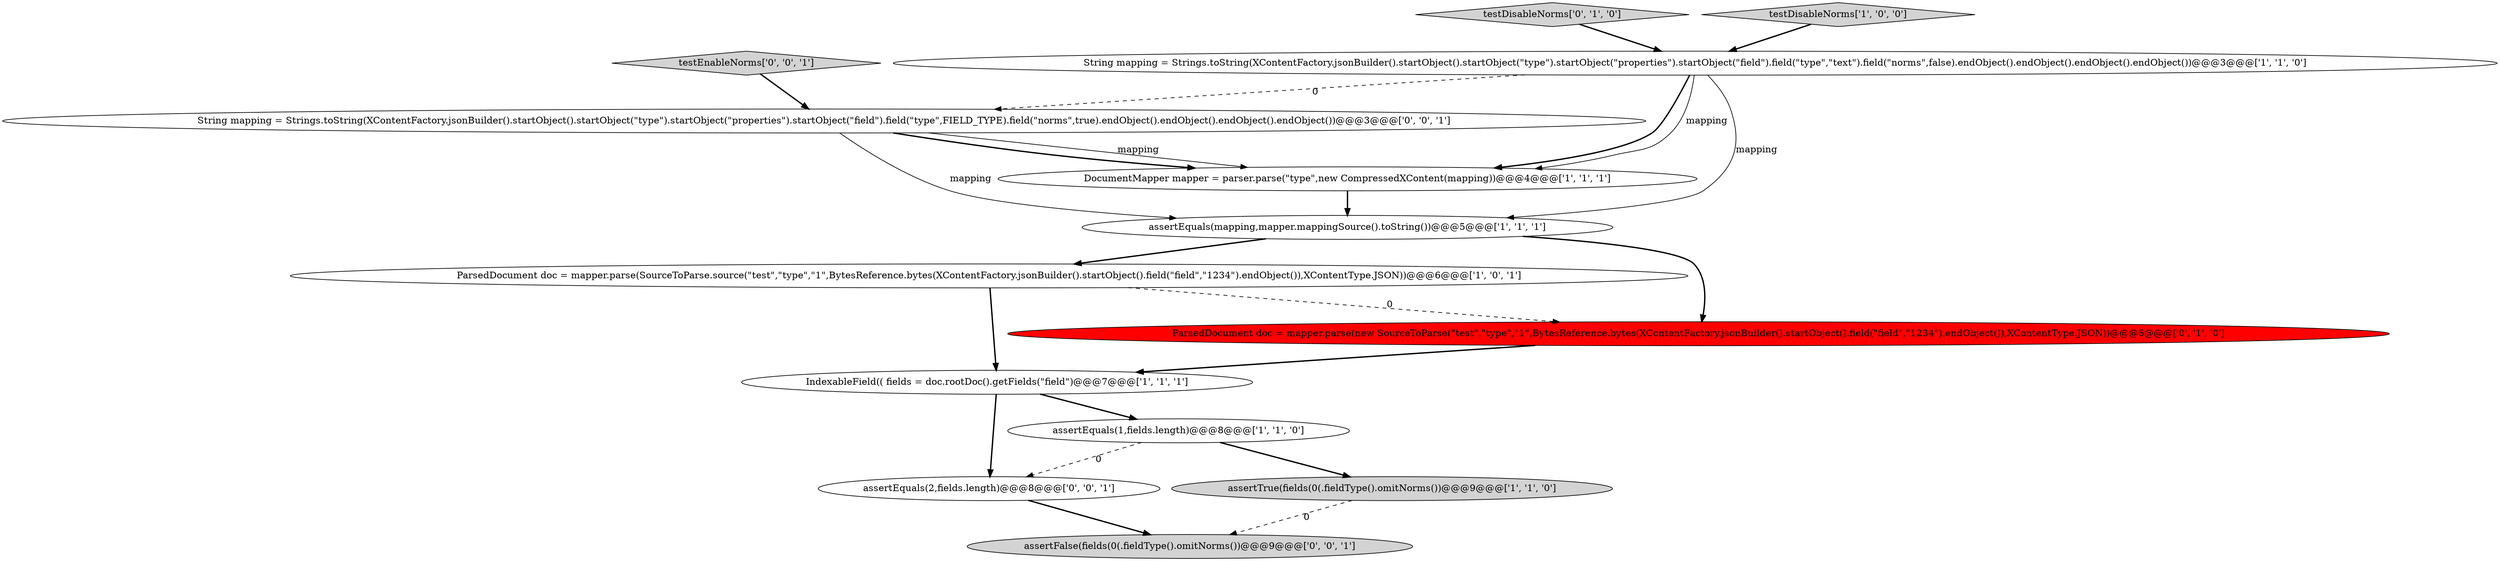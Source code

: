 digraph {
1 [style = filled, label = "ParsedDocument doc = mapper.parse(SourceToParse.source(\"test\",\"type\",\"1\",BytesReference.bytes(XContentFactory.jsonBuilder().startObject().field(\"field\",\"1234\").endObject()),XContentType.JSON))@@@6@@@['1', '0', '1']", fillcolor = white, shape = ellipse image = "AAA0AAABBB1BBB"];
3 [style = filled, label = "IndexableField(( fields = doc.rootDoc().getFields(\"field\")@@@7@@@['1', '1', '1']", fillcolor = white, shape = ellipse image = "AAA0AAABBB1BBB"];
12 [style = filled, label = "assertFalse(fields(0(.fieldType().omitNorms())@@@9@@@['0', '0', '1']", fillcolor = lightgray, shape = ellipse image = "AAA0AAABBB3BBB"];
10 [style = filled, label = "assertEquals(2,fields.length)@@@8@@@['0', '0', '1']", fillcolor = white, shape = ellipse image = "AAA0AAABBB3BBB"];
6 [style = filled, label = "assertEquals(1,fields.length)@@@8@@@['1', '1', '0']", fillcolor = white, shape = ellipse image = "AAA0AAABBB1BBB"];
9 [style = filled, label = "testDisableNorms['0', '1', '0']", fillcolor = lightgray, shape = diamond image = "AAA0AAABBB2BBB"];
8 [style = filled, label = "ParsedDocument doc = mapper.parse(new SourceToParse(\"test\",\"type\",\"1\",BytesReference.bytes(XContentFactory.jsonBuilder().startObject().field(\"field\",\"1234\").endObject()),XContentType.JSON))@@@6@@@['0', '1', '0']", fillcolor = red, shape = ellipse image = "AAA1AAABBB2BBB"];
0 [style = filled, label = "String mapping = Strings.toString(XContentFactory.jsonBuilder().startObject().startObject(\"type\").startObject(\"properties\").startObject(\"field\").field(\"type\",\"text\").field(\"norms\",false).endObject().endObject().endObject().endObject())@@@3@@@['1', '1', '0']", fillcolor = white, shape = ellipse image = "AAA0AAABBB1BBB"];
13 [style = filled, label = "testEnableNorms['0', '0', '1']", fillcolor = lightgray, shape = diamond image = "AAA0AAABBB3BBB"];
11 [style = filled, label = "String mapping = Strings.toString(XContentFactory.jsonBuilder().startObject().startObject(\"type\").startObject(\"properties\").startObject(\"field\").field(\"type\",FIELD_TYPE).field(\"norms\",true).endObject().endObject().endObject().endObject())@@@3@@@['0', '0', '1']", fillcolor = white, shape = ellipse image = "AAA0AAABBB3BBB"];
5 [style = filled, label = "testDisableNorms['1', '0', '0']", fillcolor = lightgray, shape = diamond image = "AAA0AAABBB1BBB"];
2 [style = filled, label = "assertEquals(mapping,mapper.mappingSource().toString())@@@5@@@['1', '1', '1']", fillcolor = white, shape = ellipse image = "AAA0AAABBB1BBB"];
4 [style = filled, label = "assertTrue(fields(0(.fieldType().omitNorms())@@@9@@@['1', '1', '0']", fillcolor = lightgray, shape = ellipse image = "AAA0AAABBB1BBB"];
7 [style = filled, label = "DocumentMapper mapper = parser.parse(\"type\",new CompressedXContent(mapping))@@@4@@@['1', '1', '1']", fillcolor = white, shape = ellipse image = "AAA0AAABBB1BBB"];
9->0 [style = bold, label=""];
2->1 [style = bold, label=""];
8->3 [style = bold, label=""];
1->3 [style = bold, label=""];
3->6 [style = bold, label=""];
0->11 [style = dashed, label="0"];
13->11 [style = bold, label=""];
4->12 [style = dashed, label="0"];
6->10 [style = dashed, label="0"];
0->7 [style = bold, label=""];
11->2 [style = solid, label="mapping"];
3->10 [style = bold, label=""];
6->4 [style = bold, label=""];
5->0 [style = bold, label=""];
10->12 [style = bold, label=""];
7->2 [style = bold, label=""];
11->7 [style = solid, label="mapping"];
1->8 [style = dashed, label="0"];
0->2 [style = solid, label="mapping"];
0->7 [style = solid, label="mapping"];
11->7 [style = bold, label=""];
2->8 [style = bold, label=""];
}
